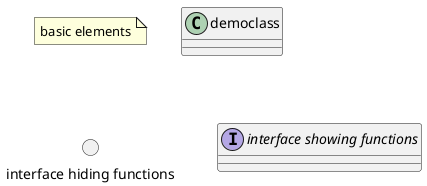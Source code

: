 @startuml
'basic elements
note "basic elements" as overallnote
class democlass
circle "interface hiding functions"
interface "interface showing functions"
newpage

'vertical relation
note "vertical relation" as overallnote
interface Fruit
class Apple
abstract Father
class Son

Fruit <|.. Apple : implements
Father <|-- Son : extends

newpage

'horizontal relation
note "horizontal relation" as overallnote
'enumerate all base elements
class Car
class Engine
class Classroom
class Student
class Person
class Phone

'rearrange base classes
Car -[hidden]->Classroom
Classroom -[hidden]->Person

Car *-r- Engine : composition
Classroom o-r- Student : aggregation
Person .r> Phone :dependency


'rearrange associate classes




@enduml